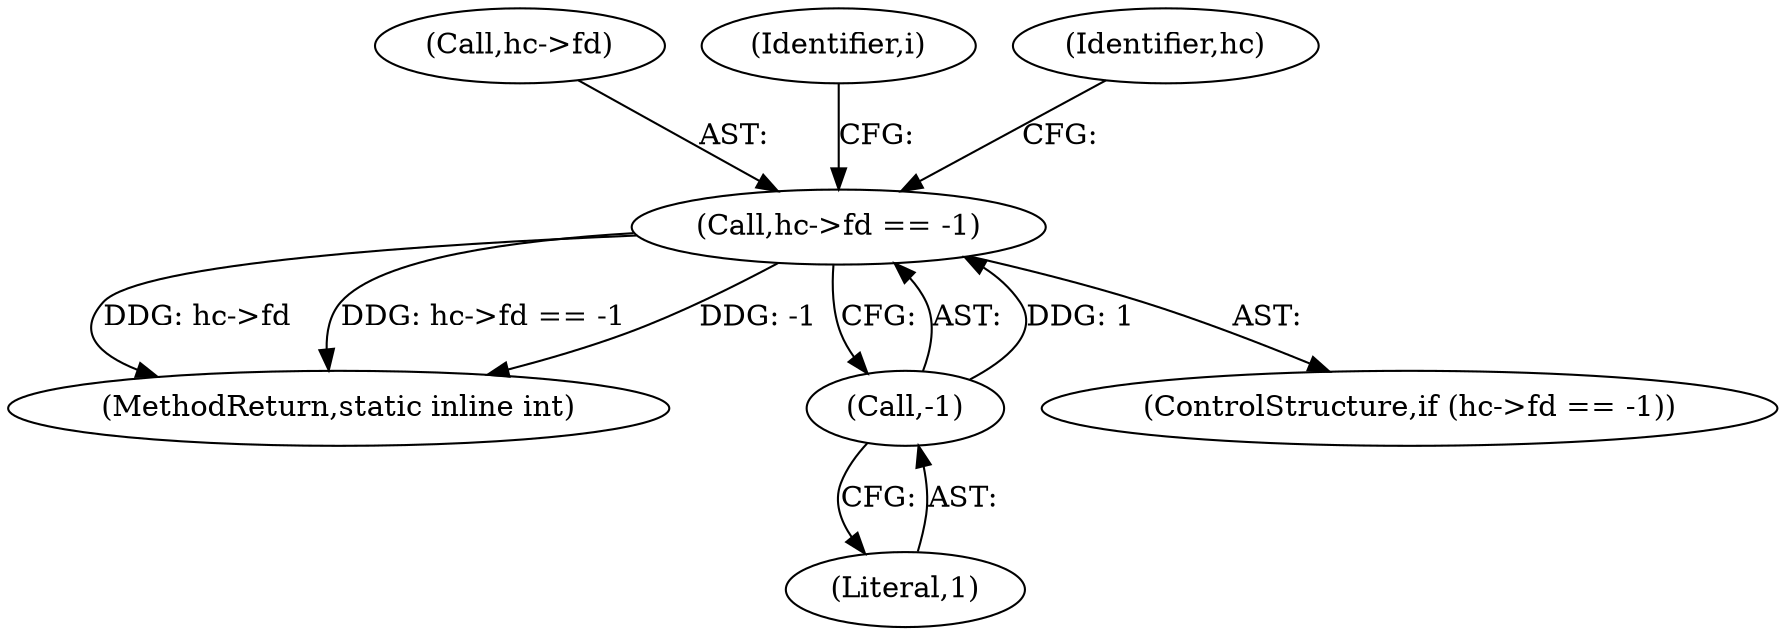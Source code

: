 digraph "0_monkey_b2d0e6f92310bb14a15aa2f8e96e1fb5379776dd_2@pointer" {
"1000226" [label="(Call,hc->fd == -1)"];
"1000230" [label="(Call,-1)"];
"1000271" [label="(MethodReturn,static inline int)"];
"1000231" [label="(Literal,1)"];
"1000230" [label="(Call,-1)"];
"1000226" [label="(Call,hc->fd == -1)"];
"1000225" [label="(ControlStructure,if (hc->fd == -1))"];
"1000227" [label="(Call,hc->fd)"];
"1000215" [label="(Identifier,i)"];
"1000235" [label="(Identifier,hc)"];
"1000226" -> "1000225"  [label="AST: "];
"1000226" -> "1000230"  [label="CFG: "];
"1000227" -> "1000226"  [label="AST: "];
"1000230" -> "1000226"  [label="AST: "];
"1000235" -> "1000226"  [label="CFG: "];
"1000215" -> "1000226"  [label="CFG: "];
"1000226" -> "1000271"  [label="DDG: hc->fd"];
"1000226" -> "1000271"  [label="DDG: hc->fd == -1"];
"1000226" -> "1000271"  [label="DDG: -1"];
"1000230" -> "1000226"  [label="DDG: 1"];
"1000230" -> "1000231"  [label="CFG: "];
"1000231" -> "1000230"  [label="AST: "];
}
